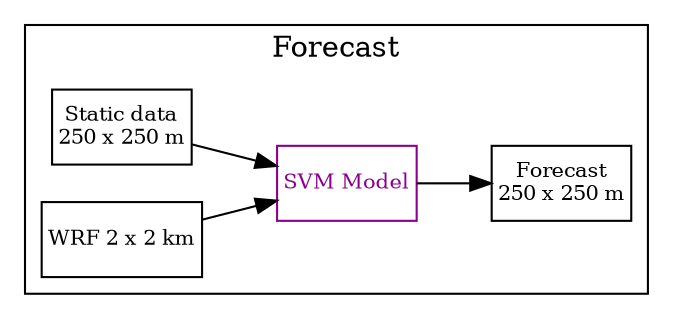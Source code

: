 
digraph trackercon {

  # Intialization of graph attributes
  graph [align   = center,
         layout  = dot,
         rankdir = LR,
         dpi     = 300]

  node [shape    = box,
        fontsize = 10,
        margin   = 0.001 ]

  svm2  [label = " SVM Model ",color=darkmagenta, fontcolor=darkmagenta];
  data2 [label = " Static data 
 250 x 250 m "];
  wrf2  [label = " WRF 2 x 2 km "];
 
   subgraph cluster_gc_2 {
        label = "Forecast";
        
        wrf2  -> svm2;
        data2 -> svm2;
        svm2  -> " Forecast 
 250 x 250 m ";
      }

}

